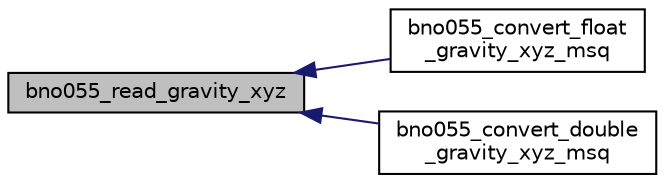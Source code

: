 digraph "bno055_read_gravity_xyz"
{
  edge [fontname="Helvetica",fontsize="10",labelfontname="Helvetica",labelfontsize="10"];
  node [fontname="Helvetica",fontsize="10",shape=record];
  rankdir="LR";
  Node1 [label="bno055_read_gravity_xyz",height=0.2,width=0.4,color="black", fillcolor="grey75", style="filled", fontcolor="black"];
  Node1 -> Node2 [dir="back",color="midnightblue",fontsize="10",style="solid",fontname="Helvetica"];
  Node2 [label="bno055_convert_float\l_gravity_xyz_msq",height=0.2,width=0.4,color="black", fillcolor="white", style="filled",URL="$bno055_8h.html#a405293f4f743a8b14d940d0f269f427d",tooltip="This API is used to convert the gravity xyz raw data to meterpersecseq output as float. "];
  Node1 -> Node3 [dir="back",color="midnightblue",fontsize="10",style="solid",fontname="Helvetica"];
  Node3 [label="bno055_convert_double\l_gravity_xyz_msq",height=0.2,width=0.4,color="black", fillcolor="white", style="filled",URL="$bno055_8h.html#a02fff3d97b92c35b8652f1e45a11fc07",tooltip="This API is used to convert the gravity xyz raw data to meterpersecseq output as double. "];
}
